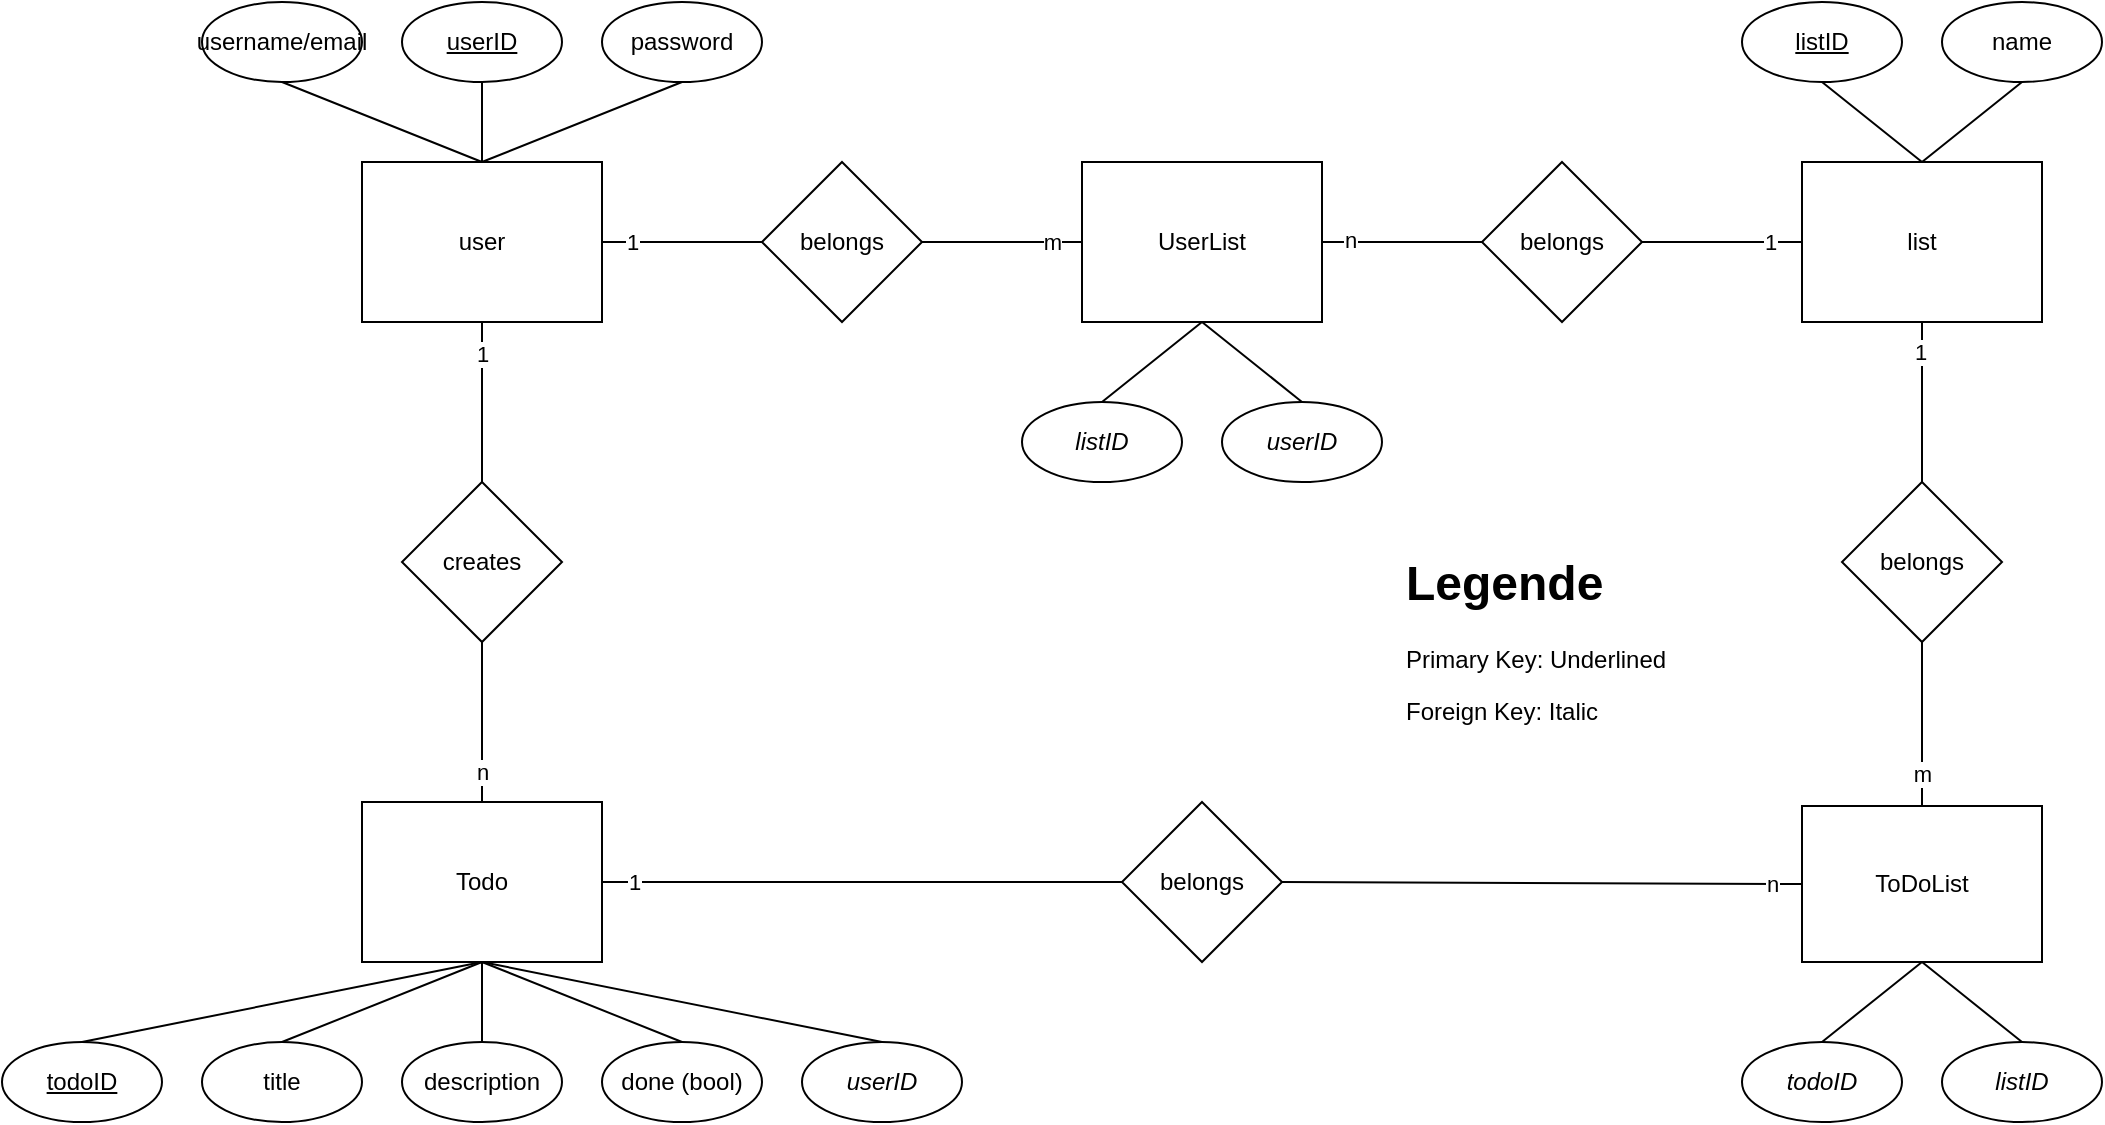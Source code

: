 <mxfile version="26.2.14">
  <diagram name="Page-1" id="1F8p3xyf920xxRt8Obbe">
    <mxGraphModel dx="4924" dy="2123" grid="1" gridSize="10" guides="1" tooltips="1" connect="1" arrows="1" fold="1" page="1" pageScale="1" pageWidth="850" pageHeight="1100" math="0" shadow="0">
      <root>
        <mxCell id="0" />
        <mxCell id="1" parent="0" />
        <mxCell id="lpMg2QKJOI6fHoNtnXT--40" style="edgeStyle=none;rounded=0;orthogonalLoop=1;jettySize=auto;html=1;exitX=0.5;exitY=1;exitDx=0;exitDy=0;entryX=0.5;entryY=0;entryDx=0;entryDy=0;endArrow=none;startFill=0;" edge="1" parent="1" source="lpMg2QKJOI6fHoNtnXT--5" target="lpMg2QKJOI6fHoNtnXT--39">
          <mxGeometry relative="1" as="geometry" />
        </mxCell>
        <mxCell id="lpMg2QKJOI6fHoNtnXT--73" value="1" style="edgeLabel;html=1;align=center;verticalAlign=middle;resizable=0;points=[];" vertex="1" connectable="0" parent="lpMg2QKJOI6fHoNtnXT--40">
          <mxGeometry x="-0.594" relative="1" as="geometry">
            <mxPoint as="offset" />
          </mxGeometry>
        </mxCell>
        <mxCell id="lpMg2QKJOI6fHoNtnXT--45" style="edgeStyle=none;rounded=0;orthogonalLoop=1;jettySize=auto;html=1;exitX=1;exitY=0.5;exitDx=0;exitDy=0;endArrow=none;startFill=0;entryX=0;entryY=0.5;entryDx=0;entryDy=0;" edge="1" parent="1" source="lpMg2QKJOI6fHoNtnXT--5" target="lpMg2QKJOI6fHoNtnXT--44">
          <mxGeometry relative="1" as="geometry">
            <mxPoint x="-140" y="320" as="targetPoint" />
          </mxGeometry>
        </mxCell>
        <mxCell id="lpMg2QKJOI6fHoNtnXT--71" value="1" style="edgeLabel;html=1;align=center;verticalAlign=middle;resizable=0;points=[];" vertex="1" connectable="0" parent="lpMg2QKJOI6fHoNtnXT--45">
          <mxGeometry x="-0.635" relative="1" as="geometry">
            <mxPoint as="offset" />
          </mxGeometry>
        </mxCell>
        <mxCell id="lpMg2QKJOI6fHoNtnXT--5" value="user" style="whiteSpace=wrap;html=1;" vertex="1" parent="1">
          <mxGeometry x="-420" y="280" width="120" height="80" as="geometry" />
        </mxCell>
        <mxCell id="lpMg2QKJOI6fHoNtnXT--13" style="rounded=0;orthogonalLoop=1;jettySize=auto;html=1;exitX=0.5;exitY=1;exitDx=0;exitDy=0;entryX=0.5;entryY=0;entryDx=0;entryDy=0;endArrow=none;startFill=0;" edge="1" parent="1" source="lpMg2QKJOI6fHoNtnXT--6" target="lpMg2QKJOI6fHoNtnXT--5">
          <mxGeometry relative="1" as="geometry" />
        </mxCell>
        <mxCell id="lpMg2QKJOI6fHoNtnXT--6" value="username/email" style="ellipse;whiteSpace=wrap;html=1;" vertex="1" parent="1">
          <mxGeometry x="-500" y="200" width="80" height="40" as="geometry" />
        </mxCell>
        <mxCell id="lpMg2QKJOI6fHoNtnXT--14" style="rounded=0;orthogonalLoop=1;jettySize=auto;html=1;exitX=0.5;exitY=1;exitDx=0;exitDy=0;endArrow=none;startFill=0;entryX=0.5;entryY=0;entryDx=0;entryDy=0;" edge="1" parent="1" source="lpMg2QKJOI6fHoNtnXT--7" target="lpMg2QKJOI6fHoNtnXT--5">
          <mxGeometry relative="1" as="geometry">
            <mxPoint x="-350" y="300" as="targetPoint" />
          </mxGeometry>
        </mxCell>
        <mxCell id="lpMg2QKJOI6fHoNtnXT--7" value="password" style="ellipse;whiteSpace=wrap;html=1;" vertex="1" parent="1">
          <mxGeometry x="-300" y="200" width="80" height="40" as="geometry" />
        </mxCell>
        <mxCell id="lpMg2QKJOI6fHoNtnXT--15" style="rounded=0;orthogonalLoop=1;jettySize=auto;html=1;exitX=0.5;exitY=1;exitDx=0;exitDy=0;entryX=0.5;entryY=0;entryDx=0;entryDy=0;endArrow=none;startFill=0;" edge="1" parent="1" source="lpMg2QKJOI6fHoNtnXT--8" target="lpMg2QKJOI6fHoNtnXT--5">
          <mxGeometry relative="1" as="geometry" />
        </mxCell>
        <mxCell id="lpMg2QKJOI6fHoNtnXT--8" value="&lt;u&gt;userID&lt;/u&gt;" style="ellipse;whiteSpace=wrap;html=1;" vertex="1" parent="1">
          <mxGeometry x="-400" y="200" width="80" height="40" as="geometry" />
        </mxCell>
        <mxCell id="lpMg2QKJOI6fHoNtnXT--16" value="Todo" style="whiteSpace=wrap;html=1;" vertex="1" parent="1">
          <mxGeometry x="-420" y="600" width="120" height="80" as="geometry" />
        </mxCell>
        <mxCell id="lpMg2QKJOI6fHoNtnXT--24" style="edgeStyle=none;rounded=0;orthogonalLoop=1;jettySize=auto;html=1;exitX=0.5;exitY=0;exitDx=0;exitDy=0;entryX=0.5;entryY=1;entryDx=0;entryDy=0;endArrow=none;startFill=0;" edge="1" parent="1" source="lpMg2QKJOI6fHoNtnXT--19" target="lpMg2QKJOI6fHoNtnXT--16">
          <mxGeometry relative="1" as="geometry">
            <mxPoint x="-390" y="710" as="targetPoint" />
          </mxGeometry>
        </mxCell>
        <mxCell id="lpMg2QKJOI6fHoNtnXT--19" value="title" style="ellipse;whiteSpace=wrap;html=1;" vertex="1" parent="1">
          <mxGeometry x="-500" y="720" width="80" height="40" as="geometry" />
        </mxCell>
        <mxCell id="lpMg2QKJOI6fHoNtnXT--25" style="edgeStyle=none;rounded=0;orthogonalLoop=1;jettySize=auto;html=1;exitX=0.5;exitY=0;exitDx=0;exitDy=0;entryX=0.5;entryY=1;entryDx=0;entryDy=0;endArrow=none;startFill=0;" edge="1" parent="1" source="lpMg2QKJOI6fHoNtnXT--20" target="lpMg2QKJOI6fHoNtnXT--16">
          <mxGeometry relative="1" as="geometry">
            <mxPoint x="-380" y="670" as="targetPoint" />
          </mxGeometry>
        </mxCell>
        <mxCell id="lpMg2QKJOI6fHoNtnXT--20" value="description" style="ellipse;whiteSpace=wrap;html=1;" vertex="1" parent="1">
          <mxGeometry x="-400" y="720" width="80" height="40" as="geometry" />
        </mxCell>
        <mxCell id="lpMg2QKJOI6fHoNtnXT--23" style="edgeStyle=none;rounded=0;orthogonalLoop=1;jettySize=auto;html=1;exitX=0.5;exitY=0;exitDx=0;exitDy=0;entryX=0.5;entryY=1;entryDx=0;entryDy=0;endArrow=none;startFill=0;" edge="1" parent="1" source="lpMg2QKJOI6fHoNtnXT--21" target="lpMg2QKJOI6fHoNtnXT--16">
          <mxGeometry relative="1" as="geometry" />
        </mxCell>
        <mxCell id="lpMg2QKJOI6fHoNtnXT--21" value="&lt;u&gt;todoID&lt;/u&gt;" style="ellipse;whiteSpace=wrap;html=1;" vertex="1" parent="1">
          <mxGeometry x="-600" y="720" width="80" height="40" as="geometry" />
        </mxCell>
        <mxCell id="lpMg2QKJOI6fHoNtnXT--26" style="edgeStyle=none;rounded=0;orthogonalLoop=1;jettySize=auto;html=1;exitX=0.5;exitY=0;exitDx=0;exitDy=0;entryX=0.5;entryY=1;entryDx=0;entryDy=0;endArrow=none;startFill=0;" edge="1" parent="1" source="lpMg2QKJOI6fHoNtnXT--22" target="lpMg2QKJOI6fHoNtnXT--16">
          <mxGeometry relative="1" as="geometry" />
        </mxCell>
        <mxCell id="lpMg2QKJOI6fHoNtnXT--22" value="done (bool)" style="ellipse;whiteSpace=wrap;html=1;" vertex="1" parent="1">
          <mxGeometry x="-300" y="720" width="80" height="40" as="geometry" />
        </mxCell>
        <mxCell id="lpMg2QKJOI6fHoNtnXT--28" style="edgeStyle=none;rounded=0;orthogonalLoop=1;jettySize=auto;html=1;exitX=0.5;exitY=0;exitDx=0;exitDy=0;entryX=0.5;entryY=1;entryDx=0;entryDy=0;endArrow=none;startFill=0;" edge="1" parent="1" source="lpMg2QKJOI6fHoNtnXT--27" target="lpMg2QKJOI6fHoNtnXT--16">
          <mxGeometry relative="1" as="geometry" />
        </mxCell>
        <mxCell id="lpMg2QKJOI6fHoNtnXT--27" value="&lt;i&gt;userID&lt;/i&gt;" style="ellipse;whiteSpace=wrap;html=1;" vertex="1" parent="1">
          <mxGeometry x="-200" y="720" width="80" height="40" as="geometry" />
        </mxCell>
        <mxCell id="lpMg2QKJOI6fHoNtnXT--29" value="list" style="whiteSpace=wrap;html=1;" vertex="1" parent="1">
          <mxGeometry x="300" y="280" width="120" height="80" as="geometry" />
        </mxCell>
        <mxCell id="lpMg2QKJOI6fHoNtnXT--33" style="edgeStyle=none;rounded=0;orthogonalLoop=1;jettySize=auto;html=1;exitX=0.5;exitY=1;exitDx=0;exitDy=0;entryX=0.5;entryY=0;entryDx=0;entryDy=0;endArrow=none;startFill=0;" edge="1" parent="1" source="lpMg2QKJOI6fHoNtnXT--30" target="lpMg2QKJOI6fHoNtnXT--29">
          <mxGeometry relative="1" as="geometry" />
        </mxCell>
        <mxCell id="lpMg2QKJOI6fHoNtnXT--30" value="name" style="ellipse;whiteSpace=wrap;html=1;" vertex="1" parent="1">
          <mxGeometry x="370" y="200" width="80" height="40" as="geometry" />
        </mxCell>
        <mxCell id="lpMg2QKJOI6fHoNtnXT--32" style="edgeStyle=none;rounded=0;orthogonalLoop=1;jettySize=auto;html=1;exitX=0.5;exitY=1;exitDx=0;exitDy=0;endArrow=none;startFill=0;entryX=0.5;entryY=0;entryDx=0;entryDy=0;" edge="1" parent="1" source="lpMg2QKJOI6fHoNtnXT--31" target="lpMg2QKJOI6fHoNtnXT--29">
          <mxGeometry relative="1" as="geometry">
            <mxPoint x="260" y="270" as="targetPoint" />
          </mxGeometry>
        </mxCell>
        <mxCell id="lpMg2QKJOI6fHoNtnXT--31" value="&lt;u&gt;listID&lt;/u&gt;" style="ellipse;whiteSpace=wrap;html=1;" vertex="1" parent="1">
          <mxGeometry x="270" y="200" width="80" height="40" as="geometry" />
        </mxCell>
        <mxCell id="lpMg2QKJOI6fHoNtnXT--37" style="edgeStyle=none;rounded=0;orthogonalLoop=1;jettySize=auto;html=1;exitX=0.5;exitY=1;exitDx=0;exitDy=0;entryX=0.5;entryY=0;entryDx=0;entryDy=0;endArrow=none;startFill=0;" edge="1" parent="1" source="lpMg2QKJOI6fHoNtnXT--34" target="lpMg2QKJOI6fHoNtnXT--36">
          <mxGeometry relative="1" as="geometry" />
        </mxCell>
        <mxCell id="lpMg2QKJOI6fHoNtnXT--34" value="UserList" style="whiteSpace=wrap;html=1;" vertex="1" parent="1">
          <mxGeometry x="-60" y="280" width="120" height="80" as="geometry" />
        </mxCell>
        <mxCell id="lpMg2QKJOI6fHoNtnXT--38" style="edgeStyle=none;rounded=0;orthogonalLoop=1;jettySize=auto;html=1;exitX=0.5;exitY=0;exitDx=0;exitDy=0;entryX=0.5;entryY=1;entryDx=0;entryDy=0;endArrow=none;startFill=0;" edge="1" parent="1" source="lpMg2QKJOI6fHoNtnXT--35" target="lpMg2QKJOI6fHoNtnXT--34">
          <mxGeometry relative="1" as="geometry" />
        </mxCell>
        <mxCell id="lpMg2QKJOI6fHoNtnXT--35" value="&lt;i&gt;userID&lt;/i&gt;" style="ellipse;whiteSpace=wrap;html=1;" vertex="1" parent="1">
          <mxGeometry x="10" y="400" width="80" height="40" as="geometry" />
        </mxCell>
        <mxCell id="lpMg2QKJOI6fHoNtnXT--36" value="&lt;i&gt;listID&lt;/i&gt;" style="ellipse;whiteSpace=wrap;html=1;" vertex="1" parent="1">
          <mxGeometry x="-90" y="400" width="80" height="40" as="geometry" />
        </mxCell>
        <mxCell id="lpMg2QKJOI6fHoNtnXT--41" style="edgeStyle=none;rounded=0;orthogonalLoop=1;jettySize=auto;html=1;exitX=0.5;exitY=1;exitDx=0;exitDy=0;entryX=0.5;entryY=0;entryDx=0;entryDy=0;endArrow=none;startFill=0;" edge="1" parent="1" source="lpMg2QKJOI6fHoNtnXT--39" target="lpMg2QKJOI6fHoNtnXT--16">
          <mxGeometry relative="1" as="geometry" />
        </mxCell>
        <mxCell id="lpMg2QKJOI6fHoNtnXT--74" value="n" style="edgeLabel;html=1;align=center;verticalAlign=middle;resizable=0;points=[];" vertex="1" connectable="0" parent="lpMg2QKJOI6fHoNtnXT--41">
          <mxGeometry x="0.629" relative="1" as="geometry">
            <mxPoint as="offset" />
          </mxGeometry>
        </mxCell>
        <mxCell id="lpMg2QKJOI6fHoNtnXT--39" value="creates" style="rhombus;whiteSpace=wrap;html=1;" vertex="1" parent="1">
          <mxGeometry x="-400" y="440" width="80" height="80" as="geometry" />
        </mxCell>
        <mxCell id="lpMg2QKJOI6fHoNtnXT--46" style="edgeStyle=none;rounded=0;orthogonalLoop=1;jettySize=auto;html=1;entryX=0;entryY=0.5;entryDx=0;entryDy=0;endArrow=none;startFill=0;exitX=1;exitY=0.5;exitDx=0;exitDy=0;" edge="1" parent="1" source="lpMg2QKJOI6fHoNtnXT--67" target="lpMg2QKJOI6fHoNtnXT--29">
          <mxGeometry relative="1" as="geometry">
            <mxPoint x="40" y="250" as="sourcePoint" />
          </mxGeometry>
        </mxCell>
        <mxCell id="lpMg2QKJOI6fHoNtnXT--79" value="1" style="edgeLabel;html=1;align=center;verticalAlign=middle;resizable=0;points=[];" vertex="1" connectable="0" parent="lpMg2QKJOI6fHoNtnXT--46">
          <mxGeometry x="0.6" relative="1" as="geometry">
            <mxPoint as="offset" />
          </mxGeometry>
        </mxCell>
        <mxCell id="lpMg2QKJOI6fHoNtnXT--69" style="edgeStyle=none;rounded=0;orthogonalLoop=1;jettySize=auto;html=1;exitX=1;exitY=0.5;exitDx=0;exitDy=0;entryX=0;entryY=0.5;entryDx=0;entryDy=0;endArrow=none;startFill=0;" edge="1" parent="1" source="lpMg2QKJOI6fHoNtnXT--44" target="lpMg2QKJOI6fHoNtnXT--34">
          <mxGeometry relative="1" as="geometry" />
        </mxCell>
        <mxCell id="lpMg2QKJOI6fHoNtnXT--72" value="m" style="edgeLabel;html=1;align=center;verticalAlign=middle;resizable=0;points=[];" vertex="1" connectable="0" parent="lpMg2QKJOI6fHoNtnXT--69">
          <mxGeometry x="0.613" relative="1" as="geometry">
            <mxPoint as="offset" />
          </mxGeometry>
        </mxCell>
        <mxCell id="lpMg2QKJOI6fHoNtnXT--44" value="belongs" style="rhombus;whiteSpace=wrap;html=1;" vertex="1" parent="1">
          <mxGeometry x="-220" y="280" width="80" height="80" as="geometry" />
        </mxCell>
        <mxCell id="lpMg2QKJOI6fHoNtnXT--52" style="edgeStyle=none;rounded=0;orthogonalLoop=1;jettySize=auto;html=1;entryX=0.5;entryY=1;entryDx=0;entryDy=0;endArrow=none;startFill=0;exitX=0.5;exitY=0;exitDx=0;exitDy=0;" edge="1" parent="1" source="lpMg2QKJOI6fHoNtnXT--63" target="lpMg2QKJOI6fHoNtnXT--29">
          <mxGeometry relative="1" as="geometry">
            <mxPoint x="200" y="640" as="sourcePoint" />
          </mxGeometry>
        </mxCell>
        <mxCell id="lpMg2QKJOI6fHoNtnXT--78" value="1" style="edgeLabel;html=1;align=center;verticalAlign=middle;resizable=0;points=[];" vertex="1" connectable="0" parent="lpMg2QKJOI6fHoNtnXT--52">
          <mxGeometry x="0.625" y="1" relative="1" as="geometry">
            <mxPoint as="offset" />
          </mxGeometry>
        </mxCell>
        <mxCell id="lpMg2QKJOI6fHoNtnXT--53" style="edgeStyle=none;rounded=0;orthogonalLoop=1;jettySize=auto;html=1;exitX=0;exitY=0.5;exitDx=0;exitDy=0;entryX=1;entryY=0.5;entryDx=0;entryDy=0;endArrow=none;startFill=0;" edge="1" parent="1" source="lpMg2QKJOI6fHoNtnXT--51" target="lpMg2QKJOI6fHoNtnXT--16">
          <mxGeometry relative="1" as="geometry">
            <mxPoint x="-140" y="640.0" as="sourcePoint" />
          </mxGeometry>
        </mxCell>
        <mxCell id="lpMg2QKJOI6fHoNtnXT--75" value="1" style="edgeLabel;html=1;align=center;verticalAlign=middle;resizable=0;points=[];" vertex="1" connectable="0" parent="lpMg2QKJOI6fHoNtnXT--53">
          <mxGeometry x="0.882" relative="1" as="geometry">
            <mxPoint as="offset" />
          </mxGeometry>
        </mxCell>
        <mxCell id="lpMg2QKJOI6fHoNtnXT--59" style="edgeStyle=none;rounded=0;orthogonalLoop=1;jettySize=auto;html=1;exitX=1;exitY=0.5;exitDx=0;exitDy=0;endArrow=none;startFill=0;entryX=0;entryY=0.5;entryDx=0;entryDy=0;" edge="1" parent="1" source="lpMg2QKJOI6fHoNtnXT--51" target="lpMg2QKJOI6fHoNtnXT--56">
          <mxGeometry relative="1" as="geometry">
            <mxPoint x="250" y="640" as="targetPoint" />
          </mxGeometry>
        </mxCell>
        <mxCell id="lpMg2QKJOI6fHoNtnXT--76" value="n" style="edgeLabel;html=1;align=center;verticalAlign=middle;resizable=0;points=[];" vertex="1" connectable="0" parent="lpMg2QKJOI6fHoNtnXT--59">
          <mxGeometry x="0.883" relative="1" as="geometry">
            <mxPoint as="offset" />
          </mxGeometry>
        </mxCell>
        <mxCell id="lpMg2QKJOI6fHoNtnXT--51" value="belongs" style="rhombus;whiteSpace=wrap;html=1;" vertex="1" parent="1">
          <mxGeometry x="-40" y="600" width="80" height="80" as="geometry" />
        </mxCell>
        <mxCell id="lpMg2QKJOI6fHoNtnXT--61" style="edgeStyle=none;rounded=0;orthogonalLoop=1;jettySize=auto;html=1;exitX=0.5;exitY=1;exitDx=0;exitDy=0;entryX=0.5;entryY=0;entryDx=0;entryDy=0;endArrow=none;startFill=0;" edge="1" parent="1" source="lpMg2QKJOI6fHoNtnXT--56" target="lpMg2QKJOI6fHoNtnXT--57">
          <mxGeometry relative="1" as="geometry" />
        </mxCell>
        <mxCell id="lpMg2QKJOI6fHoNtnXT--62" style="edgeStyle=none;rounded=0;orthogonalLoop=1;jettySize=auto;html=1;exitX=0.5;exitY=1;exitDx=0;exitDy=0;entryX=0.5;entryY=0;entryDx=0;entryDy=0;endArrow=none;startFill=0;" edge="1" parent="1" source="lpMg2QKJOI6fHoNtnXT--56" target="lpMg2QKJOI6fHoNtnXT--58">
          <mxGeometry relative="1" as="geometry" />
        </mxCell>
        <mxCell id="lpMg2QKJOI6fHoNtnXT--64" style="edgeStyle=none;rounded=0;orthogonalLoop=1;jettySize=auto;html=1;exitX=0.5;exitY=0;exitDx=0;exitDy=0;entryX=0.5;entryY=1;entryDx=0;entryDy=0;endArrow=none;startFill=0;" edge="1" parent="1" source="lpMg2QKJOI6fHoNtnXT--56" target="lpMg2QKJOI6fHoNtnXT--63">
          <mxGeometry relative="1" as="geometry" />
        </mxCell>
        <mxCell id="lpMg2QKJOI6fHoNtnXT--77" value="m" style="edgeLabel;html=1;align=center;verticalAlign=middle;resizable=0;points=[];" vertex="1" connectable="0" parent="lpMg2QKJOI6fHoNtnXT--64">
          <mxGeometry x="-0.594" relative="1" as="geometry">
            <mxPoint as="offset" />
          </mxGeometry>
        </mxCell>
        <mxCell id="lpMg2QKJOI6fHoNtnXT--56" value="ToDoList" style="whiteSpace=wrap;html=1;" vertex="1" parent="1">
          <mxGeometry x="300" y="602" width="120" height="78" as="geometry" />
        </mxCell>
        <mxCell id="lpMg2QKJOI6fHoNtnXT--57" value="&lt;i&gt;todoID&lt;/i&gt;" style="ellipse;whiteSpace=wrap;html=1;" vertex="1" parent="1">
          <mxGeometry x="270" y="720" width="80" height="40" as="geometry" />
        </mxCell>
        <mxCell id="lpMg2QKJOI6fHoNtnXT--58" value="&lt;i&gt;listID&lt;/i&gt;" style="ellipse;whiteSpace=wrap;html=1;" vertex="1" parent="1">
          <mxGeometry x="370" y="720" width="80" height="40" as="geometry" />
        </mxCell>
        <mxCell id="lpMg2QKJOI6fHoNtnXT--63" value="belongs" style="rhombus;whiteSpace=wrap;html=1;" vertex="1" parent="1">
          <mxGeometry x="320" y="440" width="80" height="80" as="geometry" />
        </mxCell>
        <mxCell id="lpMg2QKJOI6fHoNtnXT--68" style="edgeStyle=none;rounded=0;orthogonalLoop=1;jettySize=auto;html=1;exitX=0;exitY=0.5;exitDx=0;exitDy=0;entryX=1;entryY=0.5;entryDx=0;entryDy=0;endArrow=none;startFill=0;" edge="1" parent="1" source="lpMg2QKJOI6fHoNtnXT--67" target="lpMg2QKJOI6fHoNtnXT--34">
          <mxGeometry relative="1" as="geometry" />
        </mxCell>
        <mxCell id="lpMg2QKJOI6fHoNtnXT--80" value="n" style="edgeLabel;html=1;align=center;verticalAlign=middle;resizable=0;points=[];" vertex="1" connectable="0" parent="lpMg2QKJOI6fHoNtnXT--68">
          <mxGeometry x="0.667" y="-1" relative="1" as="geometry">
            <mxPoint as="offset" />
          </mxGeometry>
        </mxCell>
        <mxCell id="lpMg2QKJOI6fHoNtnXT--67" value="belongs" style="rhombus;whiteSpace=wrap;html=1;" vertex="1" parent="1">
          <mxGeometry x="140" y="280" width="80" height="80" as="geometry" />
        </mxCell>
        <mxCell id="lpMg2QKJOI6fHoNtnXT--81" value="&lt;h1 style=&quot;margin-top: 0px;&quot;&gt;Legende&lt;/h1&gt;&lt;p&gt;Primary Key: Underlined&lt;/p&gt;&lt;p&gt;Foreign Key: Italic&lt;/p&gt;&lt;p&gt;&lt;br&gt;&lt;/p&gt;" style="text;html=1;whiteSpace=wrap;overflow=hidden;rounded=0;" vertex="1" parent="1">
          <mxGeometry x="100" y="470" width="160" height="90" as="geometry" />
        </mxCell>
      </root>
    </mxGraphModel>
  </diagram>
</mxfile>
